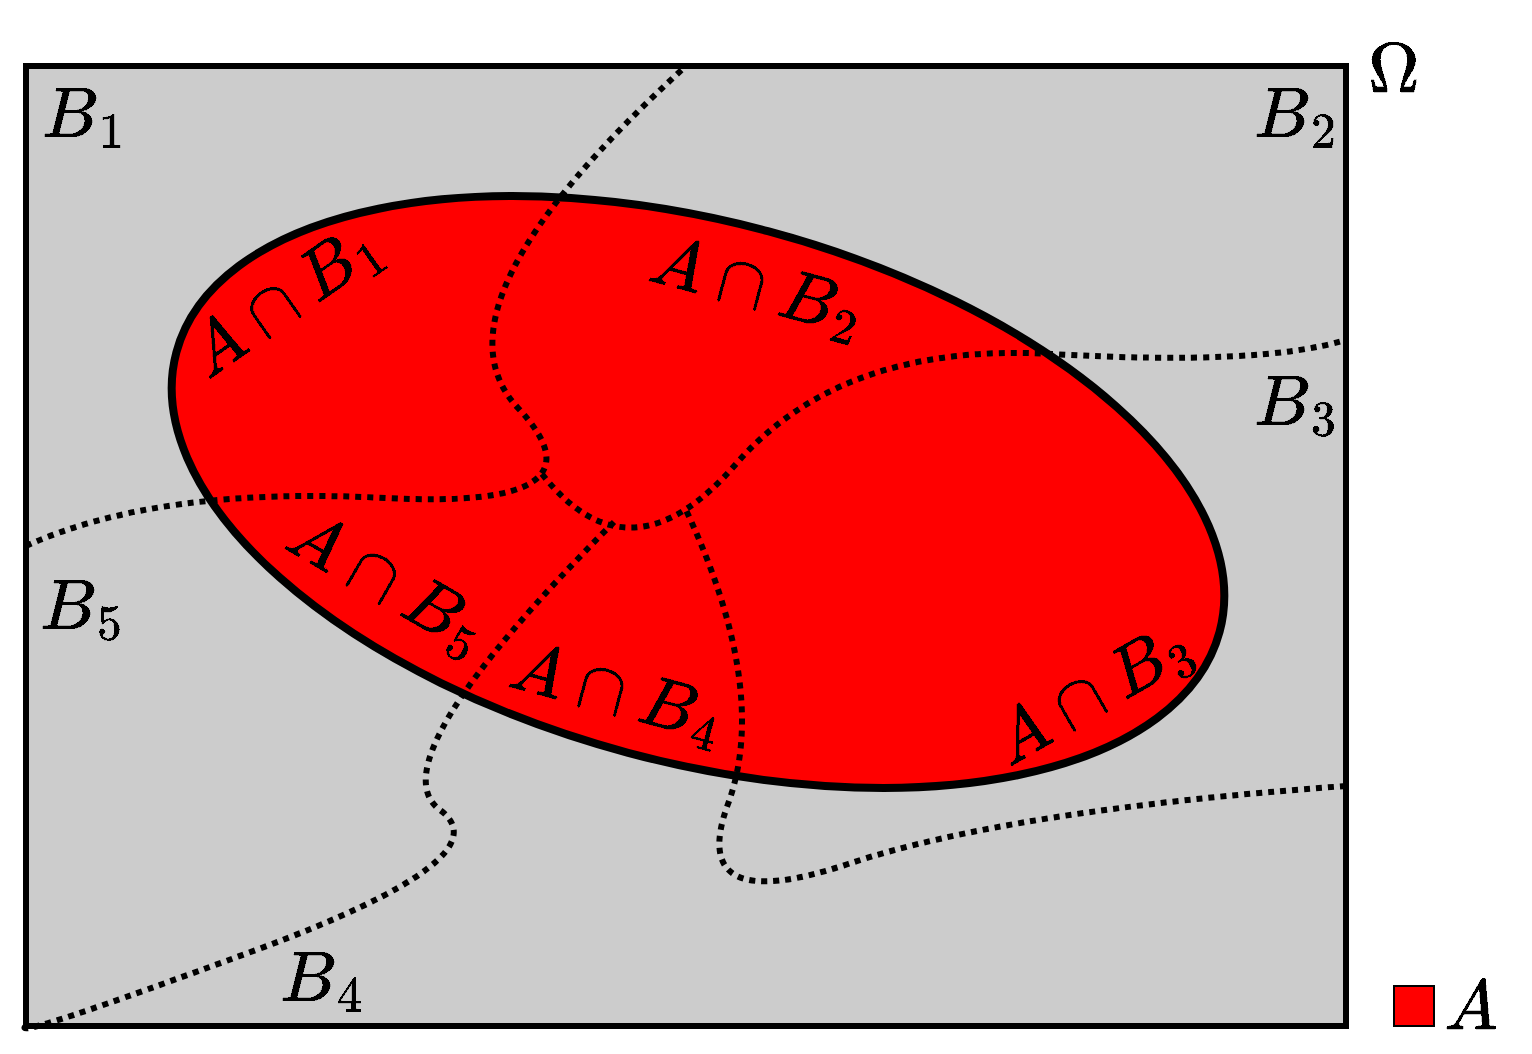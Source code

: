 <mxfile version="24.1.0" type="device">
  <diagram name="Página-1" id="E-DP9fMv0TR5NF7smadX">
    <mxGraphModel dx="1893" dy="1096" grid="1" gridSize="6" guides="1" tooltips="1" connect="1" arrows="1" fold="1" page="1" pageScale="1" pageWidth="800" pageHeight="550" math="1" shadow="0">
      <root>
        <mxCell id="0" />
        <mxCell id="1" parent="0" />
        <mxCell id="3qVgdPwwvXnHS_knHwvc-2" value="" style="rounded=0;whiteSpace=wrap;html=1;fillColor=#CCCCCC;strokeWidth=3;" parent="1" vertex="1">
          <mxGeometry x="42" y="30" width="660" height="480" as="geometry" />
        </mxCell>
        <mxCell id="3qVgdPwwvXnHS_knHwvc-3" value="\(\Omega\)" style="text;html=1;align=center;verticalAlign=middle;whiteSpace=wrap;rounded=0;fontSize=30;" parent="1" vertex="1">
          <mxGeometry x="696" y="18" width="60" height="30" as="geometry" />
        </mxCell>
        <mxCell id="3qVgdPwwvXnHS_knHwvc-5" value="\(A\)" style="text;html=1;align=center;verticalAlign=middle;whiteSpace=wrap;rounded=0;fontSize=30;" parent="1" vertex="1">
          <mxGeometry x="734" y="486" width="60" height="30" as="geometry" />
        </mxCell>
        <mxCell id="gsAHdqAID-3Vwvxk3V5d-2" value="" style="ellipse;whiteSpace=wrap;html=1;fillColor=#FF0000;strokeWidth=4;shadow=0;rotation=15;" parent="1" vertex="1">
          <mxGeometry x="108" y="108" width="540" height="270" as="geometry" />
        </mxCell>
        <mxCell id="jeO-GCqDV-jTHl-XJyJg-1" value="" style="curved=1;endArrow=none;html=1;rounded=0;entryX=0.5;entryY=0;entryDx=0;entryDy=0;strokeWidth=3;endFill=0;exitX=0;exitY=0.5;exitDx=0;exitDy=0;dashed=1;dashPattern=1 1;" edge="1" parent="1" source="3qVgdPwwvXnHS_knHwvc-2" target="3qVgdPwwvXnHS_knHwvc-2">
          <mxGeometry width="50" height="50" relative="1" as="geometry">
            <mxPoint x="18" y="284" as="sourcePoint" />
            <mxPoint x="120" y="66" as="targetPoint" />
            <Array as="points">
              <mxPoint x="108" y="240" />
              <mxPoint x="336" y="252" />
              <mxPoint x="240" y="150" />
            </Array>
          </mxGeometry>
        </mxCell>
        <mxCell id="jeO-GCqDV-jTHl-XJyJg-2" value="" style="curved=1;endArrow=none;html=1;rounded=0;strokeWidth=3;endFill=0;dashed=1;dashPattern=1 1;" edge="1" parent="1" target="3qVgdPwwvXnHS_knHwvc-2">
          <mxGeometry width="50" height="50" relative="1" as="geometry">
            <mxPoint x="300" y="234" as="sourcePoint" />
            <mxPoint x="648" y="30" as="targetPoint" />
            <Array as="points">
              <mxPoint x="344" y="290" />
              <mxPoint x="450" y="168" />
              <mxPoint x="660" y="180" />
            </Array>
          </mxGeometry>
        </mxCell>
        <mxCell id="jeO-GCqDV-jTHl-XJyJg-3" value="" style="curved=1;endArrow=none;html=1;rounded=0;entryX=0.5;entryY=0;entryDx=0;entryDy=0;strokeWidth=3;endFill=0;exitX=1;exitY=0.75;exitDx=0;exitDy=0;dashed=1;dashPattern=1 1;" edge="1" parent="1" source="3qVgdPwwvXnHS_knHwvc-2">
          <mxGeometry width="50" height="50" relative="1" as="geometry">
            <mxPoint x="12" y="507" as="sourcePoint" />
            <mxPoint x="372" y="252" as="targetPoint" />
            <Array as="points">
              <mxPoint x="534" y="402" />
              <mxPoint x="372" y="456" />
              <mxPoint x="414" y="342" />
            </Array>
          </mxGeometry>
        </mxCell>
        <mxCell id="jeO-GCqDV-jTHl-XJyJg-4" value="" style="curved=1;endArrow=none;html=1;rounded=0;entryX=0.5;entryY=0;entryDx=0;entryDy=0;strokeWidth=3;endFill=0;exitX=0;exitY=1;exitDx=0;exitDy=0;dashed=1;dashPattern=1 1;" edge="1" parent="1" source="3qVgdPwwvXnHS_knHwvc-2">
          <mxGeometry width="50" height="50" relative="1" as="geometry">
            <mxPoint x="-24" y="513" as="sourcePoint" />
            <mxPoint x="336" y="258" as="targetPoint" />
            <Array as="points">
              <mxPoint x="32" y="518" />
              <mxPoint x="282" y="426" />
              <mxPoint x="216" y="378" />
            </Array>
          </mxGeometry>
        </mxCell>
        <mxCell id="jeO-GCqDV-jTHl-XJyJg-5" value="" style="whiteSpace=wrap;html=1;aspect=fixed;fillColor=#FF0000;" vertex="1" parent="1">
          <mxGeometry x="726" y="490" width="20" height="20" as="geometry" />
        </mxCell>
        <mxCell id="jeO-GCqDV-jTHl-XJyJg-6" value="\(B_1\)" style="text;html=1;align=center;verticalAlign=middle;whiteSpace=wrap;rounded=0;fontSize=30;" vertex="1" parent="1">
          <mxGeometry x="41" y="40" width="60" height="30" as="geometry" />
        </mxCell>
        <mxCell id="jeO-GCqDV-jTHl-XJyJg-7" value="\(B_2\)" style="text;html=1;align=center;verticalAlign=middle;whiteSpace=wrap;rounded=0;fontSize=30;" vertex="1" parent="1">
          <mxGeometry x="647" y="40" width="60" height="30" as="geometry" />
        </mxCell>
        <mxCell id="jeO-GCqDV-jTHl-XJyJg-8" value="\(B_3\)" style="text;html=1;align=center;verticalAlign=middle;whiteSpace=wrap;rounded=0;fontSize=30;" vertex="1" parent="1">
          <mxGeometry x="647" y="184" width="60" height="30" as="geometry" />
        </mxCell>
        <mxCell id="jeO-GCqDV-jTHl-XJyJg-9" value="\(B_4\)" style="text;html=1;align=center;verticalAlign=middle;whiteSpace=wrap;rounded=0;fontSize=30;" vertex="1" parent="1">
          <mxGeometry x="160" y="472" width="60" height="30" as="geometry" />
        </mxCell>
        <mxCell id="jeO-GCqDV-jTHl-XJyJg-10" value="\(B_5\)" style="text;html=1;align=center;verticalAlign=middle;whiteSpace=wrap;rounded=0;fontSize=30;" vertex="1" parent="1">
          <mxGeometry x="40" y="286" width="60" height="30" as="geometry" />
        </mxCell>
        <mxCell id="jeO-GCqDV-jTHl-XJyJg-11" value="\(A \cap B_1\)" style="text;html=1;align=center;verticalAlign=middle;whiteSpace=wrap;rounded=0;fontSize=30;rotation=-35;" vertex="1" parent="1">
          <mxGeometry x="142" y="132" width="60" height="30" as="geometry" />
        </mxCell>
        <mxCell id="jeO-GCqDV-jTHl-XJyJg-12" value="\(A \cap B_2\)" style="text;html=1;align=center;verticalAlign=middle;whiteSpace=wrap;rounded=0;fontSize=30;rotation=15;" vertex="1" parent="1">
          <mxGeometry x="378" y="126" width="60" height="30" as="geometry" />
        </mxCell>
        <mxCell id="jeO-GCqDV-jTHl-XJyJg-13" value="\(A \cap B_3\)" style="text;html=1;align=center;verticalAlign=middle;whiteSpace=wrap;rounded=0;fontSize=30;rotation=-30;" vertex="1" parent="1">
          <mxGeometry x="546" y="329" width="60" height="30" as="geometry" />
        </mxCell>
        <mxCell id="jeO-GCqDV-jTHl-XJyJg-14" value="\(A \cap B_4\)" style="text;html=1;align=center;verticalAlign=middle;whiteSpace=wrap;rounded=0;fontSize=30;rotation=15;" vertex="1" parent="1">
          <mxGeometry x="308" y="329" width="60" height="30" as="geometry" />
        </mxCell>
        <mxCell id="jeO-GCqDV-jTHl-XJyJg-15" value="\(A \cap B_5\)" style="text;html=1;align=center;verticalAlign=middle;whiteSpace=wrap;rounded=0;fontSize=30;rotation=30;" vertex="1" parent="1">
          <mxGeometry x="193" y="274" width="60" height="30" as="geometry" />
        </mxCell>
      </root>
    </mxGraphModel>
  </diagram>
</mxfile>
